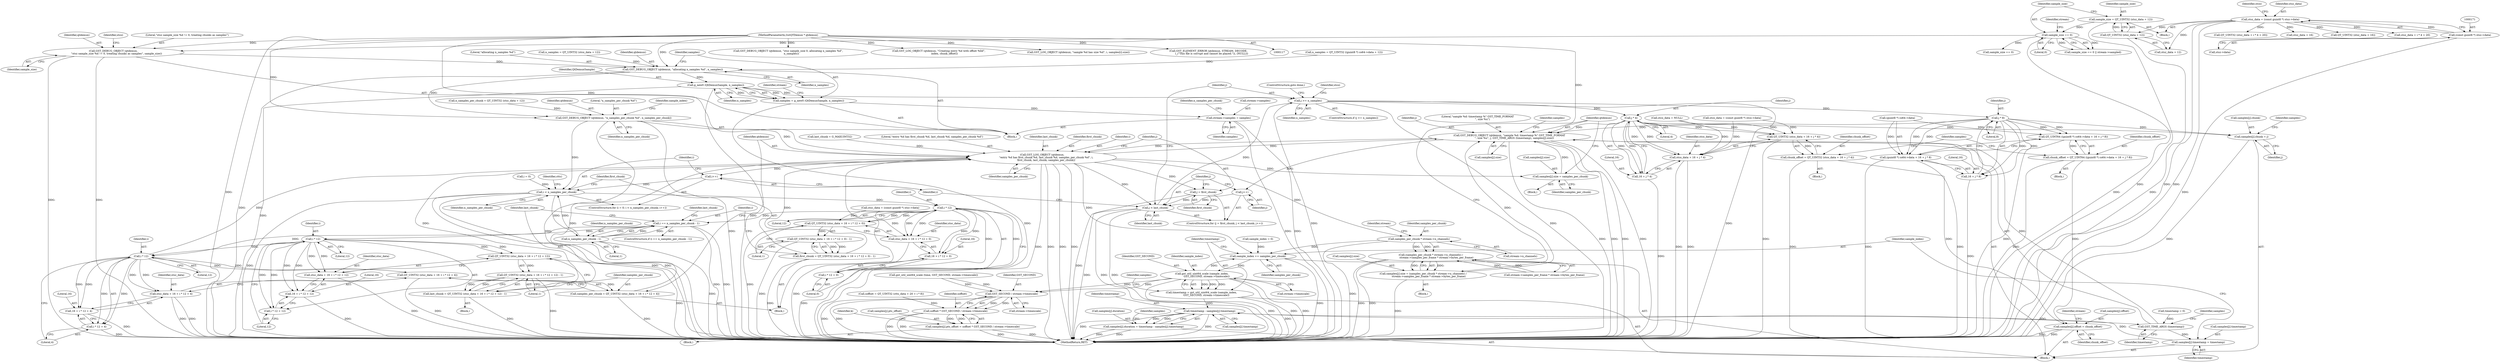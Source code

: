 digraph "0_gstreamer_bdc20b9baf13564d9a061343416395f8f9a92b53@pointer" {
"1000663" [label="(Call,GST_DEBUG_OBJECT (qtdemux,\n        \"stsz sample_size %d != 0, treating chunks as samples\", sample_size))"];
"1000118" [label="(MethodParameterIn,GstQTDemux * qtdemux)"];
"1000226" [label="(Call,sample_size == 0)"];
"1000218" [label="(Call,sample_size = QT_UINT32 (stsz_data + 12))"];
"1000220" [label="(Call,QT_UINT32 (stsz_data + 12))"];
"1000168" [label="(Call,stsz_data = (const guint8 *) stsz->data)"];
"1000170" [label="(Call,(const guint8 *) stsz->data)"];
"1000693" [label="(Call,GST_DEBUG_OBJECT (qtdemux, \"allocating n_samples %d\", n_samples))"];
"1000699" [label="(Call,g_new0 (QtDemuxSample, n_samples))"];
"1000697" [label="(Call,samples = g_new0 (QtDemuxSample, n_samples))"];
"1000702" [label="(Call,stream->samples = samples)"];
"1000807" [label="(Call,j >= n_samples)"];
"1000821" [label="(Call,j * 4)"];
"1000816" [label="(Call,QT_UINT32 (stco_data + 16 + j * 4))"];
"1000814" [label="(Call,chunk_offset = QT_UINT32 (stco_data + 16 + j * 4))"];
"1000847" [label="(Call,samples[j].offset = chunk_offset)"];
"1000817" [label="(Call,stco_data + 16 + j * 4)"];
"1000819" [label="(Call,16 + j * 4)"];
"1000840" [label="(Call,samples[j].chunk = j)"];
"1000891" [label="(Call,GST_DEBUG_OBJECT (qtdemux, \"sample %d: timestamp %\" GST_TIME_FORMAT\n            \", size %u\", j, GST_TIME_ARGS (timestamp), samples[j].size))"];
"1000788" [label="(Call,GST_LOG_OBJECT (qtdemux,\n          \"entry %d has first_chunk %d, last_chunk %d, samples_per_chunk %d\", i,\n          first_chunk, last_chunk, samples_per_chunk))"];
"1000730" [label="(Call,i++)"];
"1000727" [label="(Call,i < n_samples_per_chunk)"];
"1000745" [label="(Call,i * 12)"];
"1000739" [label="(Call,QT_UINT32 (stsc_data + 16 + i * 12 + 0))"];
"1000738" [label="(Call,QT_UINT32 (stsc_data + 16 + i * 12 + 0) - 1)"];
"1000736" [label="(Call,first_chunk = QT_UINT32 (stsc_data + 16 + i * 12 + 0) - 1)"];
"1000740" [label="(Call,stsc_data + 16 + i * 12 + 0)"];
"1000742" [label="(Call,16 + i * 12 + 0)"];
"1000744" [label="(Call,i * 12 + 0)"];
"1000751" [label="(Call,i == n_samples_per_chunk - 1)"];
"1000771" [label="(Call,i * 12)"];
"1000765" [label="(Call,QT_UINT32 (stsc_data + 16 + i * 12 + 12))"];
"1000764" [label="(Call,QT_UINT32 (stsc_data + 16 + i * 12 + 12) - 1)"];
"1000762" [label="(Call,last_chunk = QT_UINT32 (stsc_data + 16 + i * 12 + 12) - 1)"];
"1000766" [label="(Call,stsc_data + 16 + i * 12 + 12)"];
"1000768" [label="(Call,16 + i * 12 + 12)"];
"1000770" [label="(Call,i * 12 + 12)"];
"1000784" [label="(Call,i * 12)"];
"1000778" [label="(Call,QT_UINT32 (stsc_data + 16 + i * 12 + 4))"];
"1000776" [label="(Call,samples_per_chunk = QT_UINT32 (stsc_data + 16 + i * 12 + 4))"];
"1000779" [label="(Call,stsc_data + 16 + i * 12 + 4)"];
"1000781" [label="(Call,16 + i * 12 + 4)"];
"1000783" [label="(Call,i * 12 + 4)"];
"1000753" [label="(Call,n_samples_per_chunk - 1)"];
"1000796" [label="(Call,j = first_chunk)"];
"1000799" [label="(Call,j < last_chunk)"];
"1000870" [label="(Call,samples_per_chunk * stream->n_channels)"];
"1000869" [label="(Call,(samples_per_chunk * stream->n_channels) /\n              stream->samples_per_frame * stream->bytes_per_frame)"];
"1000863" [label="(Call,samples[j].size = (samples_per_chunk * stream->n_channels) /\n              stream->samples_per_frame * stream->bytes_per_frame)"];
"1000909" [label="(Call,sample_index += samples_per_chunk)"];
"1000914" [label="(Call,gst_util_uint64_scale (sample_index,\n            GST_SECOND, stream->timescale))"];
"1000912" [label="(Call,timestamp = gst_util_uint64_scale (sample_index,\n            GST_SECOND, stream->timescale))"];
"1000926" [label="(Call,timestamp - samples[j].timestamp)"];
"1000895" [label="(Call,GST_TIME_ARGS (timestamp))"];
"1000902" [label="(Call,samples[j].timestamp = timestamp)"];
"1000920" [label="(Call,samples[j].duration = timestamp - samples[j].timestamp)"];
"1001025" [label="(Call,GST_SECOND / stream->timescale)"];
"1001023" [label="(Call,soffset * GST_SECOND / stream->timescale)"];
"1001017" [label="(Call,samples[j].pts_offset = soffset * GST_SECOND / stream->timescale)"];
"1000884" [label="(Call,samples[j].size = samples_per_chunk)"];
"1000802" [label="(Call,j++)"];
"1000837" [label="(Call,j * 8)"];
"1000828" [label="(Call,QT_UINT64 ((guint8 *) co64->data + 16 + j * 8))"];
"1000826" [label="(Call,chunk_offset = QT_UINT64 ((guint8 *) co64->data + 16 + j * 8))"];
"1000829" [label="(Call,(guint8 *) co64->data + 16 + j * 8)"];
"1000835" [label="(Call,16 + j * 8)"];
"1000713" [label="(Call,GST_DEBUG_OBJECT (qtdemux, \"n_samples_per_chunk %d\", n_samples_per_chunk))"];
"1000697" [label="(Call,samples = g_new0 (QtDemuxSample, n_samples))"];
"1000678" [label="(Call,n_samples = QT_UINT32 ((guint8 *) co64->data + 12))"];
"1001017" [label="(Call,samples[j].pts_offset = soffset * GST_SECOND / stream->timescale)"];
"1000869" [label="(Call,(samples_per_chunk * stream->n_channels) /\n              stream->samples_per_frame * stream->bytes_per_frame)"];
"1000790" [label="(Literal,\"entry %d has first_chunk %d, last_chunk %d, samples_per_chunk %d\")"];
"1000219" [label="(Identifier,sample_size)"];
"1000780" [label="(Identifier,stsc_data)"];
"1000707" [label="(Call,n_samples_per_chunk = QT_UINT32 (stsc_data + 12))"];
"1000816" [label="(Call,QT_UINT32 (stco_data + 16 + j * 4))"];
"1000915" [label="(Identifier,sample_index)"];
"1000923" [label="(Identifier,samples)"];
"1000176" [label="(Identifier,stco)"];
"1000777" [label="(Identifier,samples_per_chunk)"];
"1000772" [label="(Identifier,i)"];
"1000830" [label="(Call,(guint8 *) co64->data)"];
"1000818" [label="(Identifier,stco_data)"];
"1000899" [label="(Identifier,samples)"];
"1000875" [label="(Call,stream->samples_per_frame * stream->bytes_per_frame)"];
"1000750" [label="(ControlStructure,if (i == n_samples_per_chunk - 1))"];
"1000717" [label="(Call,sample_index = 0)"];
"1000698" [label="(Identifier,samples)"];
"1000704" [label="(Identifier,stream)"];
"1000795" [label="(ControlStructure,for (j = first_chunk; j < last_chunk; j++))"];
"1001026" [label="(Identifier,GST_SECOND)"];
"1000699" [label="(Call,g_new0 (QtDemuxSample, n_samples))"];
"1000917" [label="(Call,stream->timescale)"];
"1000239" [label="(Call,GST_DEBUG_OBJECT (qtdemux, \"stsz sample_size 0, allocating n_samples %d\",\n        n_samples))"];
"1000230" [label="(Identifier,stream)"];
"1000994" [label="(Call,soffset = QT_UINT32 (ctts_data + 20 + i * 8))"];
"1000278" [label="(Call,QT_UINT32 (stsz_data + i * 4 + 20))"];
"1000810" [label="(ControlStructure,goto done;)"];
"1000804" [label="(Block,)"];
"1000172" [label="(Call,stsz->data)"];
"1000666" [label="(Identifier,sample_size)"];
"1000903" [label="(Call,samples[j].timestamp)"];
"1000892" [label="(Identifier,qtdemux)"];
"1000853" [label="(Identifier,chunk_offset)"];
"1000801" [label="(Identifier,last_chunk)"];
"1000843" [label="(Identifier,samples)"];
"1000909" [label="(Call,sample_index += samples_per_chunk)"];
"1000663" [label="(Call,GST_DEBUG_OBJECT (qtdemux,\n        \"stsz sample_size %d != 0, treating chunks as samples\", sample_size))"];
"1000789" [label="(Identifier,qtdemux)"];
"1000771" [label="(Call,i * 12)"];
"1000840" [label="(Call,samples[j].chunk = j)"];
"1000817" [label="(Call,stco_data + 16 + j * 4)"];
"1000794" [label="(Identifier,samples_per_chunk)"];
"1000434" [label="(Call,GST_LOG_OBJECT (qtdemux, \"Creating entry %d with offset %lld\",\n              index, chunk_offset))"];
"1000118" [label="(MethodParameterIn,GstQTDemux * qtdemux)"];
"1000228" [label="(Literal,0)"];
"1000716" [label="(Identifier,n_samples_per_chunk)"];
"1000702" [label="(Call,stream->samples = samples)"];
"1000806" [label="(ControlStructure,if (j >= n_samples))"];
"1000847" [label="(Call,samples[j].offset = chunk_offset)"];
"1000820" [label="(Literal,16)"];
"1001018" [label="(Call,samples[j].pts_offset)"];
"1000755" [label="(Literal,1)"];
"1000736" [label="(Call,first_chunk = QT_UINT32 (stsc_data + 16 + i * 12 + 0) - 1)"];
"1000723" [label="(ControlStructure,for (i = 0; i < n_samples_per_chunk; i++))"];
"1000693" [label="(Call,GST_DEBUG_OBJECT (qtdemux, \"allocating n_samples %d\", n_samples))"];
"1000814" [label="(Call,chunk_offset = QT_UINT32 (stco_data + 16 + j * 4))"];
"1000732" [label="(Block,)"];
"1000895" [label="(Call,GST_TIME_ARGS (timestamp))"];
"1000913" [label="(Identifier,timestamp)"];
"1000294" [label="(Call,GST_LOG_OBJECT (qtdemux, \"sample %d has size %d\", i, samples[i].size))"];
"1000863" [label="(Call,samples[j].size = (samples_per_chunk * stream->n_channels) /\n              stream->samples_per_frame * stream->bytes_per_frame)"];
"1000793" [label="(Identifier,last_chunk)"];
"1000897" [label="(Call,samples[j].size)"];
"1000782" [label="(Literal,16)"];
"1000784" [label="(Call,i * 12)"];
"1000170" [label="(Call,(const guint8 *) stsz->data)"];
"1000236" [label="(Call,stsz_data + 16)"];
"1000835" [label="(Call,16 + j * 8)"];
"1000761" [label="(Block,)"];
"1000902" [label="(Call,samples[j].timestamp = timestamp)"];
"1000742" [label="(Call,16 + i * 12 + 0)"];
"1000714" [label="(Identifier,qtdemux)"];
"1000862" [label="(Block,)"];
"1000916" [label="(Identifier,GST_SECOND)"];
"1000767" [label="(Identifier,stsc_data)"];
"1000695" [label="(Literal,\"allocating n_samples %d\")"];
"1000731" [label="(Identifier,i)"];
"1000769" [label="(Literal,16)"];
"1000752" [label="(Identifier,i)"];
"1000715" [label="(Literal,\"n_samples_per_chunk %d\")"];
"1000746" [label="(Identifier,i)"];
"1000826" [label="(Call,chunk_offset = QT_UINT64 ((guint8 *) co64->data + 16 + j * 8))"];
"1000770" [label="(Call,i * 12 + 12)"];
"1000797" [label="(Identifier,j)"];
"1000221" [label="(Call,stsz_data + 12)"];
"1001024" [label="(Identifier,soffset)"];
"1000235" [label="(Call,QT_UINT32 (stsz_data + 16))"];
"1000743" [label="(Literal,16)"];
"1000846" [label="(Identifier,j)"];
"1000905" [label="(Identifier,samples)"];
"1000662" [label="(Block,)"];
"1000890" [label="(Identifier,samples_per_chunk)"];
"1000921" [label="(Call,samples[j].duration)"];
"1000762" [label="(Call,last_chunk = QT_UINT32 (stsc_data + 16 + i * 12 + 12) - 1)"];
"1000739" [label="(Call,QT_UINT32 (stsc_data + 16 + i * 12 + 0))"];
"1000912" [label="(Call,timestamp = gst_util_uint64_scale (sample_index,\n            GST_SECOND, stream->timescale))"];
"1000872" [label="(Call,stream->n_channels)"];
"1000812" [label="(Identifier,stco)"];
"1000792" [label="(Identifier,first_chunk)"];
"1001025" [label="(Call,GST_SECOND / stream->timescale)"];
"1000841" [label="(Call,samples[j].chunk)"];
"1000225" [label="(Call,sample_size == 0 || stream->sampled)"];
"1000773" [label="(Literal,12)"];
"1000774" [label="(Literal,12)"];
"1000850" [label="(Identifier,samples)"];
"1000753" [label="(Call,n_samples_per_chunk - 1)"];
"1000279" [label="(Call,stsz_data + i * 4 + 20)"];
"1000708" [label="(Identifier,n_samples_per_chunk)"];
"1000786" [label="(Literal,12)"];
"1000800" [label="(Identifier,j)"];
"1000808" [label="(Identifier,j)"];
"1000727" [label="(Call,i < n_samples_per_chunk)"];
"1000741" [label="(Identifier,stsc_data)"];
"1000798" [label="(Identifier,first_chunk)"];
"1000169" [label="(Identifier,stsz_data)"];
"1000825" [label="(Block,)"];
"1000827" [label="(Identifier,chunk_offset)"];
"1001044" [label="(MethodReturn,RET)"];
"1000891" [label="(Call,GST_DEBUG_OBJECT (qtdemux, \"sample %d: timestamp %\" GST_TIME_FORMAT\n            \", size %u\", j, GST_TIME_ARGS (timestamp), samples[j].size))"];
"1000668" [label="(Identifier,stco)"];
"1000828" [label="(Call,QT_UINT64 ((guint8 *) co64->data + 16 + j * 8))"];
"1000942" [label="(Identifier,ctts)"];
"1000168" [label="(Call,stsz_data = (const guint8 *) stsz->data)"];
"1000188" [label="(Call,stco_data = (const guint8 *) stco->data)"];
"1000713" [label="(Call,GST_DEBUG_OBJECT (qtdemux, \"n_samples_per_chunk %d\", n_samples_per_chunk))"];
"1000926" [label="(Call,timestamp - samples[j].timestamp)"];
"1000737" [label="(Identifier,first_chunk)"];
"1000729" [label="(Identifier,n_samples_per_chunk)"];
"1000783" [label="(Call,i * 12 + 4)"];
"1000567" [label="(Call,gst_util_uint64_scale (time, GST_SECOND, stream->timescale))"];
"1000121" [label="(Block,)"];
"1000738" [label="(Call,QT_UINT32 (stsc_data + 16 + i * 12 + 0) - 1)"];
"1000819" [label="(Call,16 + j * 4)"];
"1000822" [label="(Identifier,j)"];
"1000807" [label="(Call,j >= n_samples)"];
"1000927" [label="(Identifier,timestamp)"];
"1000778" [label="(Call,QT_UINT32 (stsc_data + 16 + i * 12 + 4))"];
"1000871" [label="(Identifier,samples_per_chunk)"];
"1000775" [label="(Literal,1)"];
"1000220" [label="(Call,QT_UINT32 (stsz_data + 12))"];
"1000896" [label="(Identifier,timestamp)"];
"1000700" [label="(Identifier,QtDemuxSample)"];
"1000218" [label="(Call,sample_size = QT_UINT32 (stsz_data + 12))"];
"1000153" [label="(Call,stsc_data = (const guint8 *) stsc->data)"];
"1000758" [label="(Identifier,last_chunk)"];
"1000823" [label="(Literal,4)"];
"1000796" [label="(Call,j = first_chunk)"];
"1000728" [label="(Identifier,i)"];
"1000799" [label="(Call,j < last_chunk)"];
"1000665" [label="(Literal,\"stsz sample_size %d != 0, treating chunks as samples\")"];
"1000791" [label="(Identifier,i)"];
"1000757" [label="(Call,last_chunk = G_MAXUINT32)"];
"1000914" [label="(Call,gst_util_uint64_scale (sample_index,\n            GST_SECOND, stream->timescale))"];
"1000766" [label="(Call,stsc_data + 16 + i * 12 + 12)"];
"1000920" [label="(Call,samples[j].duration = timestamp - samples[j].timestamp)"];
"1000936" [label="(Identifier,samples)"];
"1000877" [label="(Identifier,stream)"];
"1000883" [label="(Block,)"];
"1000864" [label="(Call,samples[j].size)"];
"1000839" [label="(Literal,8)"];
"1000197" [label="(Call,stco_data = NULL)"];
"1000269" [label="(Call,sample_size == 0)"];
"1000768" [label="(Call,16 + i * 12 + 12)"];
"1000809" [label="(Identifier,n_samples)"];
"1000779" [label="(Call,stsc_data + 16 + i * 12 + 4)"];
"1000765" [label="(Call,QT_UINT32 (stsc_data + 16 + i * 12 + 12))"];
"1000781" [label="(Call,16 + i * 12 + 4)"];
"1000911" [label="(Identifier,samples_per_chunk)"];
"1000821" [label="(Call,j * 4)"];
"1000749" [label="(Literal,1)"];
"1000706" [label="(Identifier,samples)"];
"1000745" [label="(Call,i * 12)"];
"1000894" [label="(Identifier,j)"];
"1001035" [label="(Call,GST_ELEMENT_ERROR (qtdemux, STREAM, DECODE,\n        (_(\"This file is corrupt and cannot be played.\")), (NULL)))"];
"1000785" [label="(Identifier,i)"];
"1000696" [label="(Identifier,n_samples)"];
"1000870" [label="(Call,samples_per_chunk * stream->n_channels)"];
"1000813" [label="(Block,)"];
"1000730" [label="(Call,i++)"];
"1000720" [label="(Call,timestamp = 0)"];
"1000803" [label="(Identifier,j)"];
"1000754" [label="(Identifier,n_samples_per_chunk)"];
"1000848" [label="(Call,samples[j].offset)"];
"1000664" [label="(Identifier,qtdemux)"];
"1000724" [label="(Call,i = 0)"];
"1000747" [label="(Literal,12)"];
"1000751" [label="(Call,i == n_samples_per_chunk - 1)"];
"1000836" [label="(Literal,16)"];
"1000884" [label="(Call,samples[j].size = samples_per_chunk)"];
"1000776" [label="(Call,samples_per_chunk = QT_UINT32 (stsc_data + 16 + i * 12 + 4))"];
"1000893" [label="(Literal,\"sample %d: timestamp %\" GST_TIME_FORMAT\n            \", size %u\")"];
"1000701" [label="(Identifier,n_samples)"];
"1001013" [label="(Identifier,k)"];
"1000838" [label="(Identifier,j)"];
"1000908" [label="(Identifier,timestamp)"];
"1000802" [label="(Call,j++)"];
"1000857" [label="(Identifier,stream)"];
"1000788" [label="(Call,GST_LOG_OBJECT (qtdemux,\n          \"entry %d has first_chunk %d, last_chunk %d, samples_per_chunk %d\", i,\n          first_chunk, last_chunk, samples_per_chunk))"];
"1000670" [label="(Call,n_samples = QT_UINT32 (stco_data + 12))"];
"1000815" [label="(Identifier,chunk_offset)"];
"1000763" [label="(Identifier,last_chunk)"];
"1000910" [label="(Identifier,sample_index)"];
"1001023" [label="(Call,soffset * GST_SECOND / stream->timescale)"];
"1000787" [label="(Literal,4)"];
"1000928" [label="(Call,samples[j].timestamp)"];
"1000748" [label="(Literal,0)"];
"1000885" [label="(Call,samples[j].size)"];
"1000694" [label="(Identifier,qtdemux)"];
"1001027" [label="(Call,stream->timescale)"];
"1000829" [label="(Call,(guint8 *) co64->data + 16 + j * 8)"];
"1000227" [label="(Identifier,sample_size)"];
"1000703" [label="(Call,stream->samples)"];
"1001016" [label="(Block,)"];
"1000718" [label="(Identifier,sample_index)"];
"1000837" [label="(Call,j * 8)"];
"1000744" [label="(Call,i * 12 + 0)"];
"1000226" [label="(Call,sample_size == 0)"];
"1000764" [label="(Call,QT_UINT32 (stsc_data + 16 + i * 12 + 12) - 1)"];
"1000740" [label="(Call,stsc_data + 16 + i * 12 + 0)"];
"1000663" -> "1000662"  [label="AST: "];
"1000663" -> "1000666"  [label="CFG: "];
"1000664" -> "1000663"  [label="AST: "];
"1000665" -> "1000663"  [label="AST: "];
"1000666" -> "1000663"  [label="AST: "];
"1000668" -> "1000663"  [label="CFG: "];
"1000663" -> "1001044"  [label="DDG: "];
"1000663" -> "1001044"  [label="DDG: "];
"1000118" -> "1000663"  [label="DDG: "];
"1000226" -> "1000663"  [label="DDG: "];
"1000663" -> "1000693"  [label="DDG: "];
"1000118" -> "1000117"  [label="AST: "];
"1000118" -> "1001044"  [label="DDG: "];
"1000118" -> "1000239"  [label="DDG: "];
"1000118" -> "1000294"  [label="DDG: "];
"1000118" -> "1000434"  [label="DDG: "];
"1000118" -> "1000693"  [label="DDG: "];
"1000118" -> "1000713"  [label="DDG: "];
"1000118" -> "1000788"  [label="DDG: "];
"1000118" -> "1000891"  [label="DDG: "];
"1000118" -> "1001035"  [label="DDG: "];
"1000226" -> "1000225"  [label="AST: "];
"1000226" -> "1000228"  [label="CFG: "];
"1000227" -> "1000226"  [label="AST: "];
"1000228" -> "1000226"  [label="AST: "];
"1000230" -> "1000226"  [label="CFG: "];
"1000225" -> "1000226"  [label="CFG: "];
"1000226" -> "1001044"  [label="DDG: "];
"1000226" -> "1000225"  [label="DDG: "];
"1000226" -> "1000225"  [label="DDG: "];
"1000218" -> "1000226"  [label="DDG: "];
"1000226" -> "1000269"  [label="DDG: "];
"1000218" -> "1000121"  [label="AST: "];
"1000218" -> "1000220"  [label="CFG: "];
"1000219" -> "1000218"  [label="AST: "];
"1000220" -> "1000218"  [label="AST: "];
"1000227" -> "1000218"  [label="CFG: "];
"1000218" -> "1001044"  [label="DDG: "];
"1000220" -> "1000218"  [label="DDG: "];
"1000220" -> "1000221"  [label="CFG: "];
"1000221" -> "1000220"  [label="AST: "];
"1000220" -> "1001044"  [label="DDG: "];
"1000168" -> "1000220"  [label="DDG: "];
"1000168" -> "1000121"  [label="AST: "];
"1000168" -> "1000170"  [label="CFG: "];
"1000169" -> "1000168"  [label="AST: "];
"1000170" -> "1000168"  [label="AST: "];
"1000176" -> "1000168"  [label="CFG: "];
"1000168" -> "1001044"  [label="DDG: "];
"1000168" -> "1001044"  [label="DDG: "];
"1000170" -> "1000168"  [label="DDG: "];
"1000168" -> "1000221"  [label="DDG: "];
"1000168" -> "1000235"  [label="DDG: "];
"1000168" -> "1000236"  [label="DDG: "];
"1000168" -> "1000278"  [label="DDG: "];
"1000168" -> "1000279"  [label="DDG: "];
"1000170" -> "1000172"  [label="CFG: "];
"1000171" -> "1000170"  [label="AST: "];
"1000172" -> "1000170"  [label="AST: "];
"1000170" -> "1001044"  [label="DDG: "];
"1000693" -> "1000662"  [label="AST: "];
"1000693" -> "1000696"  [label="CFG: "];
"1000694" -> "1000693"  [label="AST: "];
"1000695" -> "1000693"  [label="AST: "];
"1000696" -> "1000693"  [label="AST: "];
"1000698" -> "1000693"  [label="CFG: "];
"1000693" -> "1001044"  [label="DDG: "];
"1000678" -> "1000693"  [label="DDG: "];
"1000670" -> "1000693"  [label="DDG: "];
"1000693" -> "1000699"  [label="DDG: "];
"1000693" -> "1000713"  [label="DDG: "];
"1000699" -> "1000697"  [label="AST: "];
"1000699" -> "1000701"  [label="CFG: "];
"1000700" -> "1000699"  [label="AST: "];
"1000701" -> "1000699"  [label="AST: "];
"1000697" -> "1000699"  [label="CFG: "];
"1000699" -> "1001044"  [label="DDG: "];
"1000699" -> "1001044"  [label="DDG: "];
"1000699" -> "1000697"  [label="DDG: "];
"1000699" -> "1000697"  [label="DDG: "];
"1000699" -> "1000807"  [label="DDG: "];
"1000697" -> "1000662"  [label="AST: "];
"1000698" -> "1000697"  [label="AST: "];
"1000704" -> "1000697"  [label="CFG: "];
"1000697" -> "1001044"  [label="DDG: "];
"1000697" -> "1000702"  [label="DDG: "];
"1000702" -> "1000662"  [label="AST: "];
"1000702" -> "1000706"  [label="CFG: "];
"1000703" -> "1000702"  [label="AST: "];
"1000706" -> "1000702"  [label="AST: "];
"1000708" -> "1000702"  [label="CFG: "];
"1000702" -> "1001044"  [label="DDG: "];
"1000702" -> "1001044"  [label="DDG: "];
"1000807" -> "1000806"  [label="AST: "];
"1000807" -> "1000809"  [label="CFG: "];
"1000808" -> "1000807"  [label="AST: "];
"1000809" -> "1000807"  [label="AST: "];
"1000810" -> "1000807"  [label="CFG: "];
"1000812" -> "1000807"  [label="CFG: "];
"1000807" -> "1001044"  [label="DDG: "];
"1000807" -> "1001044"  [label="DDG: "];
"1000807" -> "1001044"  [label="DDG: "];
"1000799" -> "1000807"  [label="DDG: "];
"1000807" -> "1000821"  [label="DDG: "];
"1000807" -> "1000837"  [label="DDG: "];
"1000821" -> "1000819"  [label="AST: "];
"1000821" -> "1000823"  [label="CFG: "];
"1000822" -> "1000821"  [label="AST: "];
"1000823" -> "1000821"  [label="AST: "];
"1000819" -> "1000821"  [label="CFG: "];
"1000821" -> "1000816"  [label="DDG: "];
"1000821" -> "1000816"  [label="DDG: "];
"1000821" -> "1000817"  [label="DDG: "];
"1000821" -> "1000817"  [label="DDG: "];
"1000821" -> "1000819"  [label="DDG: "];
"1000821" -> "1000819"  [label="DDG: "];
"1000821" -> "1000840"  [label="DDG: "];
"1000821" -> "1000891"  [label="DDG: "];
"1000816" -> "1000814"  [label="AST: "];
"1000816" -> "1000817"  [label="CFG: "];
"1000817" -> "1000816"  [label="AST: "];
"1000814" -> "1000816"  [label="CFG: "];
"1000816" -> "1001044"  [label="DDG: "];
"1000816" -> "1000814"  [label="DDG: "];
"1000188" -> "1000816"  [label="DDG: "];
"1000197" -> "1000816"  [label="DDG: "];
"1000814" -> "1000813"  [label="AST: "];
"1000815" -> "1000814"  [label="AST: "];
"1000843" -> "1000814"  [label="CFG: "];
"1000814" -> "1001044"  [label="DDG: "];
"1000814" -> "1000847"  [label="DDG: "];
"1000847" -> "1000804"  [label="AST: "];
"1000847" -> "1000853"  [label="CFG: "];
"1000848" -> "1000847"  [label="AST: "];
"1000853" -> "1000847"  [label="AST: "];
"1000857" -> "1000847"  [label="CFG: "];
"1000847" -> "1001044"  [label="DDG: "];
"1000847" -> "1001044"  [label="DDG: "];
"1000826" -> "1000847"  [label="DDG: "];
"1000817" -> "1000819"  [label="CFG: "];
"1000818" -> "1000817"  [label="AST: "];
"1000819" -> "1000817"  [label="AST: "];
"1000817" -> "1001044"  [label="DDG: "];
"1000817" -> "1001044"  [label="DDG: "];
"1000188" -> "1000817"  [label="DDG: "];
"1000197" -> "1000817"  [label="DDG: "];
"1000820" -> "1000819"  [label="AST: "];
"1000819" -> "1001044"  [label="DDG: "];
"1000840" -> "1000804"  [label="AST: "];
"1000840" -> "1000846"  [label="CFG: "];
"1000841" -> "1000840"  [label="AST: "];
"1000846" -> "1000840"  [label="AST: "];
"1000850" -> "1000840"  [label="CFG: "];
"1000840" -> "1001044"  [label="DDG: "];
"1000837" -> "1000840"  [label="DDG: "];
"1000891" -> "1000804"  [label="AST: "];
"1000891" -> "1000897"  [label="CFG: "];
"1000892" -> "1000891"  [label="AST: "];
"1000893" -> "1000891"  [label="AST: "];
"1000894" -> "1000891"  [label="AST: "];
"1000895" -> "1000891"  [label="AST: "];
"1000897" -> "1000891"  [label="AST: "];
"1000905" -> "1000891"  [label="CFG: "];
"1000891" -> "1001044"  [label="DDG: "];
"1000891" -> "1001044"  [label="DDG: "];
"1000891" -> "1001044"  [label="DDG: "];
"1000891" -> "1001044"  [label="DDG: "];
"1000891" -> "1000788"  [label="DDG: "];
"1000891" -> "1000802"  [label="DDG: "];
"1000788" -> "1000891"  [label="DDG: "];
"1000837" -> "1000891"  [label="DDG: "];
"1000895" -> "1000891"  [label="DDG: "];
"1000884" -> "1000891"  [label="DDG: "];
"1000863" -> "1000891"  [label="DDG: "];
"1000788" -> "1000732"  [label="AST: "];
"1000788" -> "1000794"  [label="CFG: "];
"1000789" -> "1000788"  [label="AST: "];
"1000790" -> "1000788"  [label="AST: "];
"1000791" -> "1000788"  [label="AST: "];
"1000792" -> "1000788"  [label="AST: "];
"1000793" -> "1000788"  [label="AST: "];
"1000794" -> "1000788"  [label="AST: "];
"1000797" -> "1000788"  [label="CFG: "];
"1000788" -> "1001044"  [label="DDG: "];
"1000788" -> "1001044"  [label="DDG: "];
"1000788" -> "1001044"  [label="DDG: "];
"1000788" -> "1001044"  [label="DDG: "];
"1000788" -> "1000730"  [label="DDG: "];
"1000713" -> "1000788"  [label="DDG: "];
"1000784" -> "1000788"  [label="DDG: "];
"1000736" -> "1000788"  [label="DDG: "];
"1000757" -> "1000788"  [label="DDG: "];
"1000762" -> "1000788"  [label="DDG: "];
"1000776" -> "1000788"  [label="DDG: "];
"1000788" -> "1000796"  [label="DDG: "];
"1000788" -> "1000799"  [label="DDG: "];
"1000788" -> "1000870"  [label="DDG: "];
"1000788" -> "1000884"  [label="DDG: "];
"1000788" -> "1000909"  [label="DDG: "];
"1000730" -> "1000723"  [label="AST: "];
"1000730" -> "1000731"  [label="CFG: "];
"1000731" -> "1000730"  [label="AST: "];
"1000728" -> "1000730"  [label="CFG: "];
"1000730" -> "1000727"  [label="DDG: "];
"1000727" -> "1000723"  [label="AST: "];
"1000727" -> "1000729"  [label="CFG: "];
"1000728" -> "1000727"  [label="AST: "];
"1000729" -> "1000727"  [label="AST: "];
"1000737" -> "1000727"  [label="CFG: "];
"1000942" -> "1000727"  [label="CFG: "];
"1000727" -> "1001044"  [label="DDG: "];
"1000727" -> "1001044"  [label="DDG: "];
"1000727" -> "1001044"  [label="DDG: "];
"1000724" -> "1000727"  [label="DDG: "];
"1000753" -> "1000727"  [label="DDG: "];
"1000713" -> "1000727"  [label="DDG: "];
"1000727" -> "1000745"  [label="DDG: "];
"1000727" -> "1000753"  [label="DDG: "];
"1000745" -> "1000744"  [label="AST: "];
"1000745" -> "1000747"  [label="CFG: "];
"1000746" -> "1000745"  [label="AST: "];
"1000747" -> "1000745"  [label="AST: "];
"1000748" -> "1000745"  [label="CFG: "];
"1000745" -> "1000739"  [label="DDG: "];
"1000745" -> "1000739"  [label="DDG: "];
"1000745" -> "1000740"  [label="DDG: "];
"1000745" -> "1000740"  [label="DDG: "];
"1000745" -> "1000742"  [label="DDG: "];
"1000745" -> "1000742"  [label="DDG: "];
"1000745" -> "1000744"  [label="DDG: "];
"1000745" -> "1000744"  [label="DDG: "];
"1000745" -> "1000751"  [label="DDG: "];
"1000739" -> "1000738"  [label="AST: "];
"1000739" -> "1000740"  [label="CFG: "];
"1000740" -> "1000739"  [label="AST: "];
"1000749" -> "1000739"  [label="CFG: "];
"1000739" -> "1001044"  [label="DDG: "];
"1000739" -> "1000738"  [label="DDG: "];
"1000153" -> "1000739"  [label="DDG: "];
"1000738" -> "1000736"  [label="AST: "];
"1000738" -> "1000749"  [label="CFG: "];
"1000749" -> "1000738"  [label="AST: "];
"1000736" -> "1000738"  [label="CFG: "];
"1000738" -> "1001044"  [label="DDG: "];
"1000738" -> "1000736"  [label="DDG: "];
"1000738" -> "1000736"  [label="DDG: "];
"1000736" -> "1000732"  [label="AST: "];
"1000737" -> "1000736"  [label="AST: "];
"1000752" -> "1000736"  [label="CFG: "];
"1000736" -> "1001044"  [label="DDG: "];
"1000740" -> "1000742"  [label="CFG: "];
"1000741" -> "1000740"  [label="AST: "];
"1000742" -> "1000740"  [label="AST: "];
"1000740" -> "1001044"  [label="DDG: "];
"1000153" -> "1000740"  [label="DDG: "];
"1000742" -> "1000744"  [label="CFG: "];
"1000743" -> "1000742"  [label="AST: "];
"1000744" -> "1000742"  [label="AST: "];
"1000742" -> "1001044"  [label="DDG: "];
"1000744" -> "1000748"  [label="CFG: "];
"1000748" -> "1000744"  [label="AST: "];
"1000751" -> "1000750"  [label="AST: "];
"1000751" -> "1000753"  [label="CFG: "];
"1000752" -> "1000751"  [label="AST: "];
"1000753" -> "1000751"  [label="AST: "];
"1000758" -> "1000751"  [label="CFG: "];
"1000763" -> "1000751"  [label="CFG: "];
"1000751" -> "1001044"  [label="DDG: "];
"1000751" -> "1001044"  [label="DDG: "];
"1000753" -> "1000751"  [label="DDG: "];
"1000753" -> "1000751"  [label="DDG: "];
"1000751" -> "1000771"  [label="DDG: "];
"1000751" -> "1000784"  [label="DDG: "];
"1000771" -> "1000770"  [label="AST: "];
"1000771" -> "1000773"  [label="CFG: "];
"1000772" -> "1000771"  [label="AST: "];
"1000773" -> "1000771"  [label="AST: "];
"1000774" -> "1000771"  [label="CFG: "];
"1000771" -> "1000765"  [label="DDG: "];
"1000771" -> "1000765"  [label="DDG: "];
"1000771" -> "1000766"  [label="DDG: "];
"1000771" -> "1000766"  [label="DDG: "];
"1000771" -> "1000768"  [label="DDG: "];
"1000771" -> "1000768"  [label="DDG: "];
"1000771" -> "1000770"  [label="DDG: "];
"1000771" -> "1000770"  [label="DDG: "];
"1000771" -> "1000784"  [label="DDG: "];
"1000765" -> "1000764"  [label="AST: "];
"1000765" -> "1000766"  [label="CFG: "];
"1000766" -> "1000765"  [label="AST: "];
"1000775" -> "1000765"  [label="CFG: "];
"1000765" -> "1001044"  [label="DDG: "];
"1000765" -> "1000764"  [label="DDG: "];
"1000764" -> "1000762"  [label="AST: "];
"1000764" -> "1000775"  [label="CFG: "];
"1000775" -> "1000764"  [label="AST: "];
"1000762" -> "1000764"  [label="CFG: "];
"1000764" -> "1001044"  [label="DDG: "];
"1000764" -> "1000762"  [label="DDG: "];
"1000764" -> "1000762"  [label="DDG: "];
"1000762" -> "1000761"  [label="AST: "];
"1000763" -> "1000762"  [label="AST: "];
"1000777" -> "1000762"  [label="CFG: "];
"1000762" -> "1001044"  [label="DDG: "];
"1000766" -> "1000768"  [label="CFG: "];
"1000767" -> "1000766"  [label="AST: "];
"1000768" -> "1000766"  [label="AST: "];
"1000766" -> "1001044"  [label="DDG: "];
"1000768" -> "1000770"  [label="CFG: "];
"1000769" -> "1000768"  [label="AST: "];
"1000770" -> "1000768"  [label="AST: "];
"1000768" -> "1001044"  [label="DDG: "];
"1000770" -> "1000774"  [label="CFG: "];
"1000774" -> "1000770"  [label="AST: "];
"1000784" -> "1000783"  [label="AST: "];
"1000784" -> "1000786"  [label="CFG: "];
"1000785" -> "1000784"  [label="AST: "];
"1000786" -> "1000784"  [label="AST: "];
"1000787" -> "1000784"  [label="CFG: "];
"1000784" -> "1000778"  [label="DDG: "];
"1000784" -> "1000778"  [label="DDG: "];
"1000784" -> "1000779"  [label="DDG: "];
"1000784" -> "1000779"  [label="DDG: "];
"1000784" -> "1000781"  [label="DDG: "];
"1000784" -> "1000781"  [label="DDG: "];
"1000784" -> "1000783"  [label="DDG: "];
"1000784" -> "1000783"  [label="DDG: "];
"1000778" -> "1000776"  [label="AST: "];
"1000778" -> "1000779"  [label="CFG: "];
"1000779" -> "1000778"  [label="AST: "];
"1000776" -> "1000778"  [label="CFG: "];
"1000778" -> "1001044"  [label="DDG: "];
"1000778" -> "1000776"  [label="DDG: "];
"1000776" -> "1000732"  [label="AST: "];
"1000777" -> "1000776"  [label="AST: "];
"1000789" -> "1000776"  [label="CFG: "];
"1000776" -> "1001044"  [label="DDG: "];
"1000779" -> "1000781"  [label="CFG: "];
"1000780" -> "1000779"  [label="AST: "];
"1000781" -> "1000779"  [label="AST: "];
"1000779" -> "1001044"  [label="DDG: "];
"1000779" -> "1001044"  [label="DDG: "];
"1000781" -> "1000783"  [label="CFG: "];
"1000782" -> "1000781"  [label="AST: "];
"1000783" -> "1000781"  [label="AST: "];
"1000781" -> "1001044"  [label="DDG: "];
"1000783" -> "1000787"  [label="CFG: "];
"1000787" -> "1000783"  [label="AST: "];
"1000783" -> "1001044"  [label="DDG: "];
"1000753" -> "1000755"  [label="CFG: "];
"1000754" -> "1000753"  [label="AST: "];
"1000755" -> "1000753"  [label="AST: "];
"1000753" -> "1001044"  [label="DDG: "];
"1000796" -> "1000795"  [label="AST: "];
"1000796" -> "1000798"  [label="CFG: "];
"1000797" -> "1000796"  [label="AST: "];
"1000798" -> "1000796"  [label="AST: "];
"1000800" -> "1000796"  [label="CFG: "];
"1000796" -> "1001044"  [label="DDG: "];
"1000796" -> "1000799"  [label="DDG: "];
"1000799" -> "1000795"  [label="AST: "];
"1000799" -> "1000801"  [label="CFG: "];
"1000800" -> "1000799"  [label="AST: "];
"1000801" -> "1000799"  [label="AST: "];
"1000808" -> "1000799"  [label="CFG: "];
"1000731" -> "1000799"  [label="CFG: "];
"1000799" -> "1001044"  [label="DDG: "];
"1000799" -> "1001044"  [label="DDG: "];
"1000799" -> "1001044"  [label="DDG: "];
"1000802" -> "1000799"  [label="DDG: "];
"1000870" -> "1000869"  [label="AST: "];
"1000870" -> "1000872"  [label="CFG: "];
"1000871" -> "1000870"  [label="AST: "];
"1000872" -> "1000870"  [label="AST: "];
"1000877" -> "1000870"  [label="CFG: "];
"1000870" -> "1001044"  [label="DDG: "];
"1000870" -> "1000869"  [label="DDG: "];
"1000870" -> "1000869"  [label="DDG: "];
"1000870" -> "1000909"  [label="DDG: "];
"1000869" -> "1000863"  [label="AST: "];
"1000869" -> "1000875"  [label="CFG: "];
"1000875" -> "1000869"  [label="AST: "];
"1000863" -> "1000869"  [label="CFG: "];
"1000869" -> "1001044"  [label="DDG: "];
"1000869" -> "1001044"  [label="DDG: "];
"1000869" -> "1000863"  [label="DDG: "];
"1000869" -> "1000863"  [label="DDG: "];
"1000875" -> "1000869"  [label="DDG: "];
"1000875" -> "1000869"  [label="DDG: "];
"1000863" -> "1000862"  [label="AST: "];
"1000864" -> "1000863"  [label="AST: "];
"1000892" -> "1000863"  [label="CFG: "];
"1000863" -> "1001044"  [label="DDG: "];
"1000909" -> "1000804"  [label="AST: "];
"1000909" -> "1000911"  [label="CFG: "];
"1000910" -> "1000909"  [label="AST: "];
"1000911" -> "1000909"  [label="AST: "];
"1000913" -> "1000909"  [label="CFG: "];
"1000909" -> "1001044"  [label="DDG: "];
"1000717" -> "1000909"  [label="DDG: "];
"1000914" -> "1000909"  [label="DDG: "];
"1000909" -> "1000914"  [label="DDG: "];
"1000914" -> "1000912"  [label="AST: "];
"1000914" -> "1000917"  [label="CFG: "];
"1000915" -> "1000914"  [label="AST: "];
"1000916" -> "1000914"  [label="AST: "];
"1000917" -> "1000914"  [label="AST: "];
"1000912" -> "1000914"  [label="CFG: "];
"1000914" -> "1001044"  [label="DDG: "];
"1000914" -> "1001044"  [label="DDG: "];
"1000914" -> "1001044"  [label="DDG: "];
"1000914" -> "1000912"  [label="DDG: "];
"1000914" -> "1000912"  [label="DDG: "];
"1000914" -> "1000912"  [label="DDG: "];
"1000914" -> "1001025"  [label="DDG: "];
"1000914" -> "1001025"  [label="DDG: "];
"1000912" -> "1000804"  [label="AST: "];
"1000913" -> "1000912"  [label="AST: "];
"1000923" -> "1000912"  [label="CFG: "];
"1000912" -> "1001044"  [label="DDG: "];
"1000912" -> "1000926"  [label="DDG: "];
"1000926" -> "1000920"  [label="AST: "];
"1000926" -> "1000928"  [label="CFG: "];
"1000927" -> "1000926"  [label="AST: "];
"1000928" -> "1000926"  [label="AST: "];
"1000920" -> "1000926"  [label="CFG: "];
"1000926" -> "1001044"  [label="DDG: "];
"1000926" -> "1001044"  [label="DDG: "];
"1000926" -> "1000895"  [label="DDG: "];
"1000926" -> "1000920"  [label="DDG: "];
"1000926" -> "1000920"  [label="DDG: "];
"1000902" -> "1000926"  [label="DDG: "];
"1000895" -> "1000896"  [label="CFG: "];
"1000896" -> "1000895"  [label="AST: "];
"1000899" -> "1000895"  [label="CFG: "];
"1000720" -> "1000895"  [label="DDG: "];
"1000895" -> "1000902"  [label="DDG: "];
"1000902" -> "1000804"  [label="AST: "];
"1000902" -> "1000908"  [label="CFG: "];
"1000903" -> "1000902"  [label="AST: "];
"1000908" -> "1000902"  [label="AST: "];
"1000910" -> "1000902"  [label="CFG: "];
"1000920" -> "1000804"  [label="AST: "];
"1000921" -> "1000920"  [label="AST: "];
"1000936" -> "1000920"  [label="CFG: "];
"1000920" -> "1001044"  [label="DDG: "];
"1000920" -> "1001044"  [label="DDG: "];
"1001025" -> "1001023"  [label="AST: "];
"1001025" -> "1001027"  [label="CFG: "];
"1001026" -> "1001025"  [label="AST: "];
"1001027" -> "1001025"  [label="AST: "];
"1001023" -> "1001025"  [label="CFG: "];
"1001025" -> "1001044"  [label="DDG: "];
"1001025" -> "1001044"  [label="DDG: "];
"1001025" -> "1001023"  [label="DDG: "];
"1001025" -> "1001023"  [label="DDG: "];
"1000567" -> "1001025"  [label="DDG: "];
"1000567" -> "1001025"  [label="DDG: "];
"1001023" -> "1001017"  [label="AST: "];
"1001024" -> "1001023"  [label="AST: "];
"1001017" -> "1001023"  [label="CFG: "];
"1001023" -> "1001044"  [label="DDG: "];
"1001023" -> "1001044"  [label="DDG: "];
"1001023" -> "1001017"  [label="DDG: "];
"1001023" -> "1001017"  [label="DDG: "];
"1000994" -> "1001023"  [label="DDG: "];
"1001017" -> "1001016"  [label="AST: "];
"1001018" -> "1001017"  [label="AST: "];
"1001013" -> "1001017"  [label="CFG: "];
"1001017" -> "1001044"  [label="DDG: "];
"1001017" -> "1001044"  [label="DDG: "];
"1000884" -> "1000883"  [label="AST: "];
"1000884" -> "1000890"  [label="CFG: "];
"1000885" -> "1000884"  [label="AST: "];
"1000890" -> "1000884"  [label="AST: "];
"1000892" -> "1000884"  [label="CFG: "];
"1000802" -> "1000795"  [label="AST: "];
"1000802" -> "1000803"  [label="CFG: "];
"1000803" -> "1000802"  [label="AST: "];
"1000800" -> "1000802"  [label="CFG: "];
"1000837" -> "1000835"  [label="AST: "];
"1000837" -> "1000839"  [label="CFG: "];
"1000838" -> "1000837"  [label="AST: "];
"1000839" -> "1000837"  [label="AST: "];
"1000835" -> "1000837"  [label="CFG: "];
"1000837" -> "1000828"  [label="DDG: "];
"1000837" -> "1000828"  [label="DDG: "];
"1000837" -> "1000829"  [label="DDG: "];
"1000837" -> "1000829"  [label="DDG: "];
"1000837" -> "1000835"  [label="DDG: "];
"1000837" -> "1000835"  [label="DDG: "];
"1000828" -> "1000826"  [label="AST: "];
"1000828" -> "1000829"  [label="CFG: "];
"1000829" -> "1000828"  [label="AST: "];
"1000826" -> "1000828"  [label="CFG: "];
"1000828" -> "1001044"  [label="DDG: "];
"1000828" -> "1000826"  [label="DDG: "];
"1000830" -> "1000828"  [label="DDG: "];
"1000826" -> "1000825"  [label="AST: "];
"1000827" -> "1000826"  [label="AST: "];
"1000843" -> "1000826"  [label="CFG: "];
"1000826" -> "1001044"  [label="DDG: "];
"1000829" -> "1000835"  [label="CFG: "];
"1000830" -> "1000829"  [label="AST: "];
"1000835" -> "1000829"  [label="AST: "];
"1000829" -> "1001044"  [label="DDG: "];
"1000829" -> "1001044"  [label="DDG: "];
"1000830" -> "1000829"  [label="DDG: "];
"1000836" -> "1000835"  [label="AST: "];
"1000835" -> "1001044"  [label="DDG: "];
"1000713" -> "1000662"  [label="AST: "];
"1000713" -> "1000716"  [label="CFG: "];
"1000714" -> "1000713"  [label="AST: "];
"1000715" -> "1000713"  [label="AST: "];
"1000716" -> "1000713"  [label="AST: "];
"1000718" -> "1000713"  [label="CFG: "];
"1000713" -> "1001044"  [label="DDG: "];
"1000713" -> "1001044"  [label="DDG: "];
"1000707" -> "1000713"  [label="DDG: "];
}
